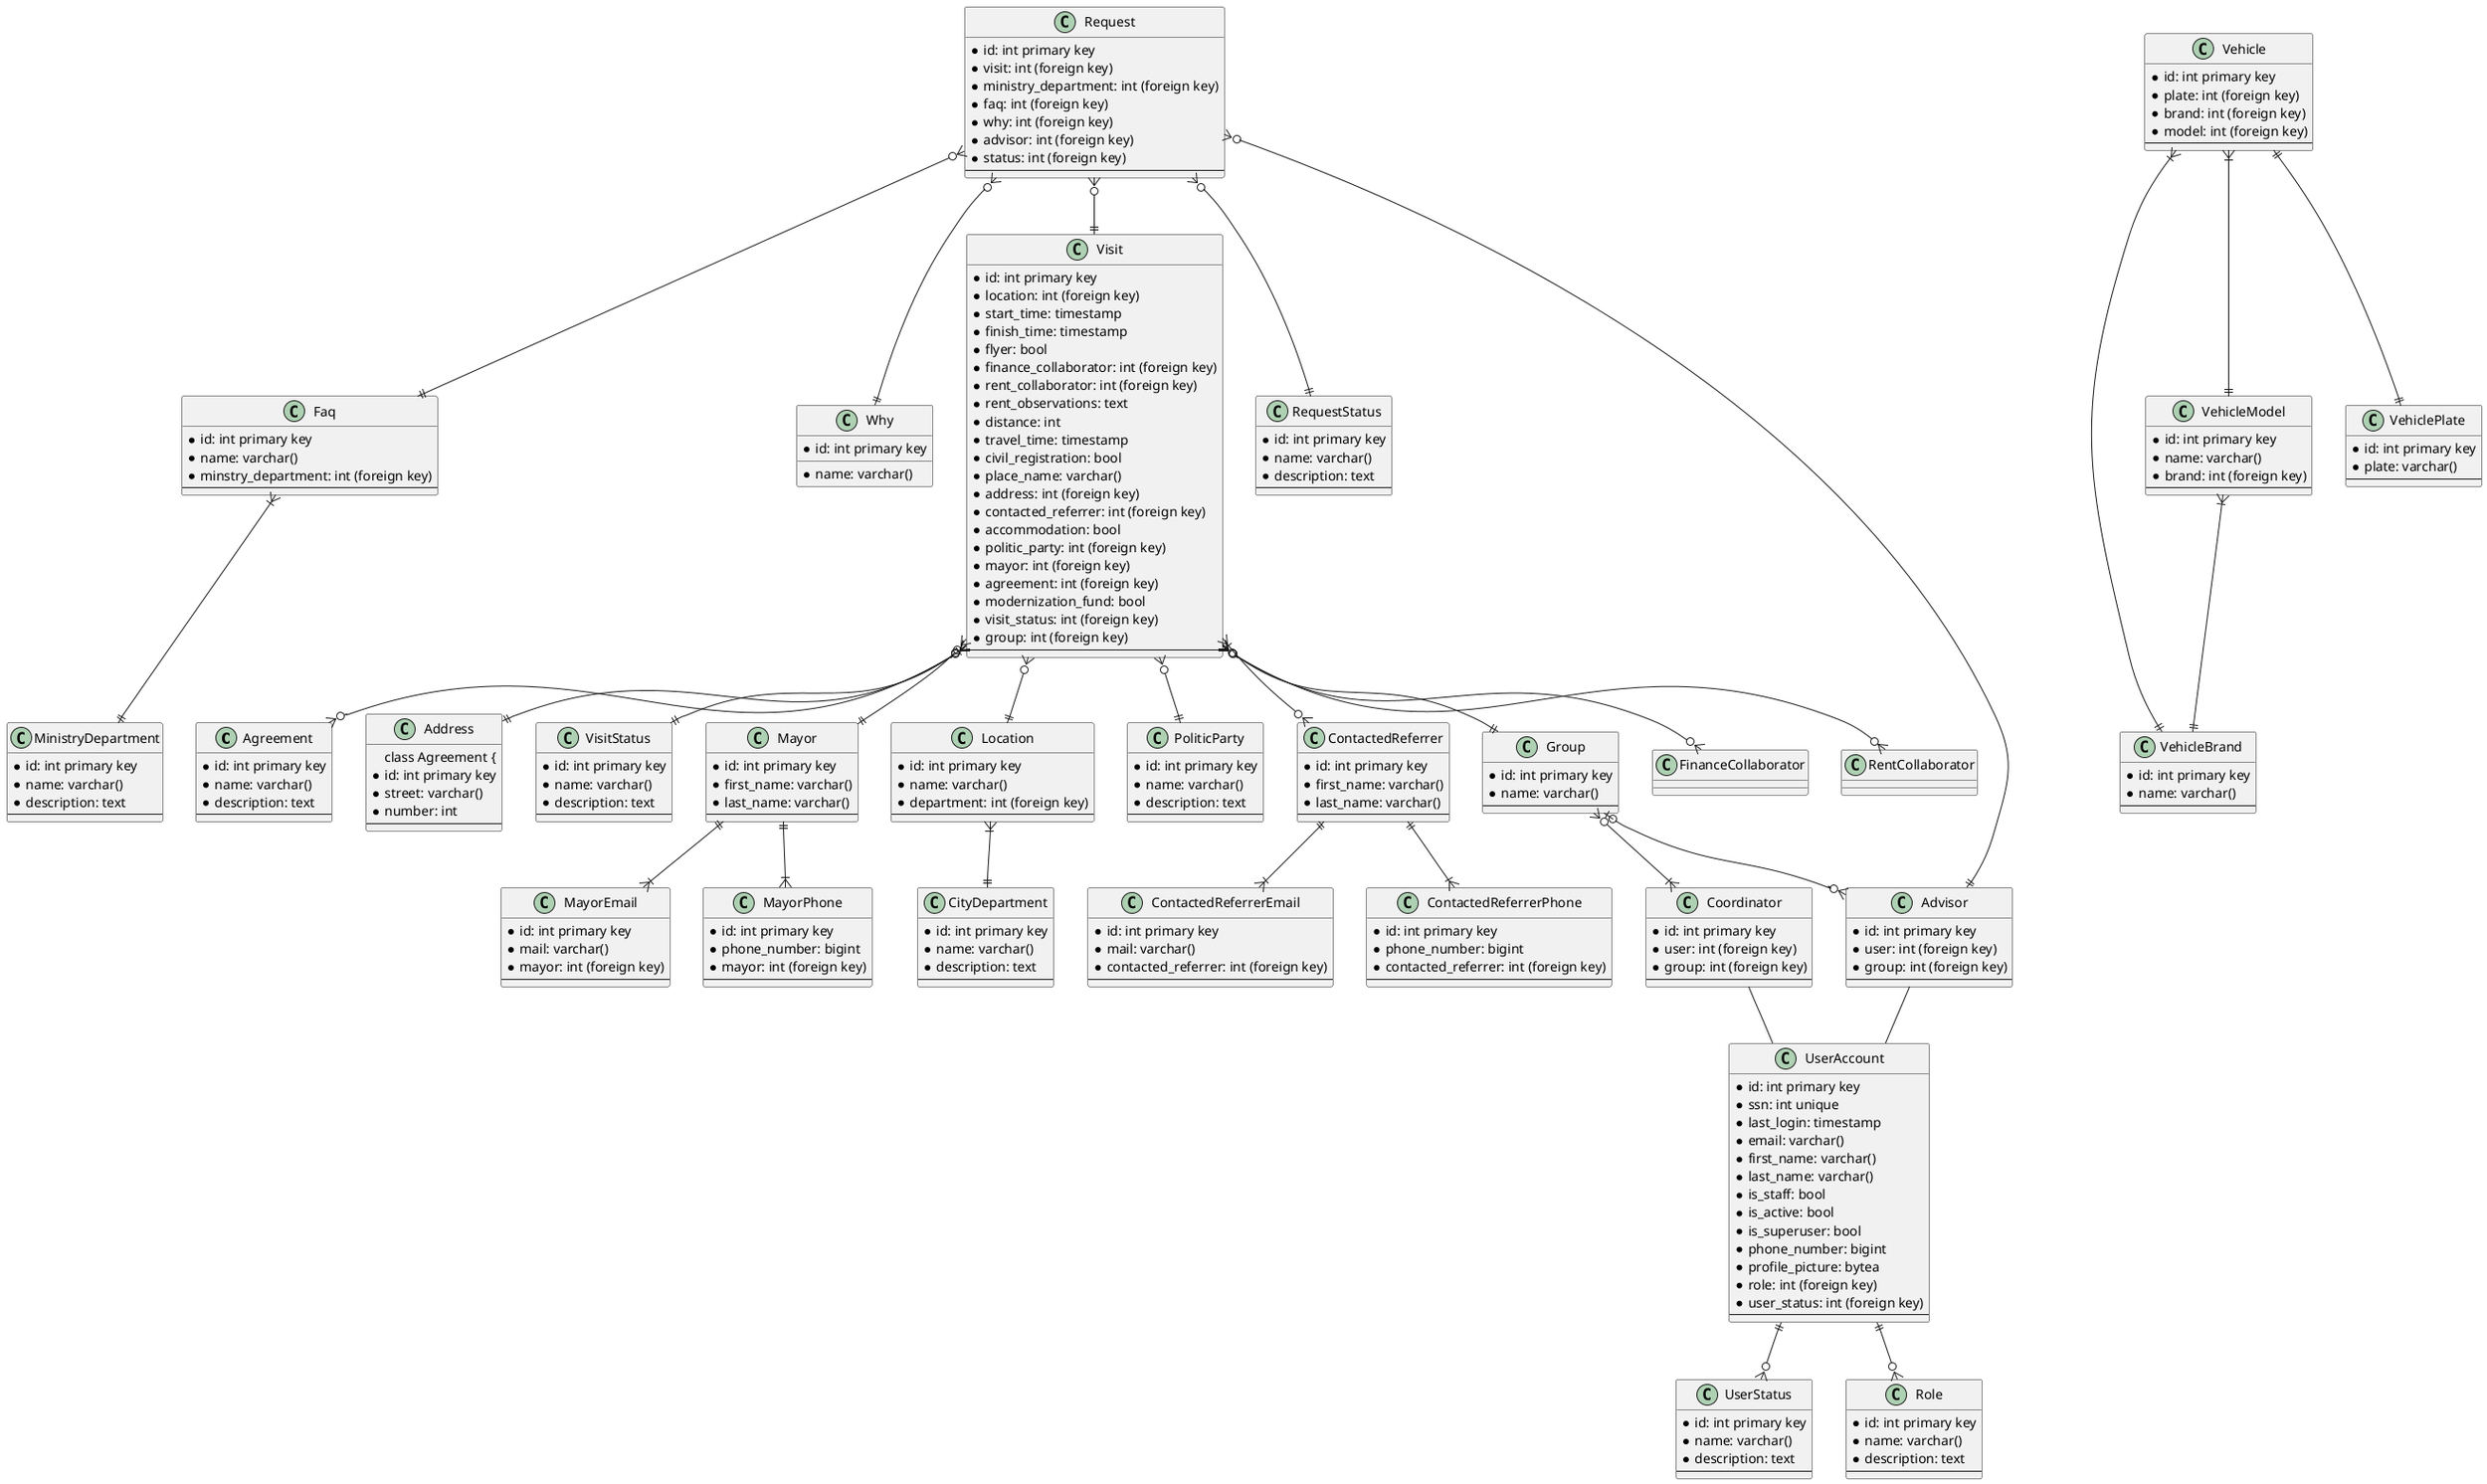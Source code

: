 @startuml ER

class Agreement {
    * id: int primary key
    * name: varchar()
    * description: text
    --
}

class CityDepartment {
    * id: int primary key
    * name: varchar()
    * description: text
    --
}

class MinistryDepartment {
    * id: int primary key
    * name: varchar()
    * description: text
    --
}

class Address {
    class Agreement {
    * id: int primary key
    * street: varchar()
    * number: int
    --
}

class UserStatus {
    * id: int primary key
    * name: varchar()
    * description: text
    --
}

class VisitStatus {
    * id: int primary key
    * name: varchar()
    * description: text
    --
}

class Faq {
    * id: int primary key
    * name: varchar()
    * minstry_department: int (foreign key)
    --
}

class Why {
    * id: int primary key
    * name: varchar()
}

class Mayor {
    * id: int primary key
    * first_name: varchar()
    * last_name: varchar()
    --
}

class Location {
    * id: int primary key
    * name: varchar()
    * department: int (foreign key)
    --
}

class VehicleBrand {
    * id: int primary key
    * name: varchar()
    --
}

class VehicleModel {
    * id: int primary key
    * name: varchar()
    * brand: int (foreign key)
    --
}

class VehiclePlate {
    * id: int primary key
    * plate: varchar()
    --
}

class Vehicle {
    * id: int primary key
    * plate: int (foreign key)
    * brand: int (foreign key)
    * model: int (foreign key)
    --
}

class PoliticParty {
    * id: int primary key
    * name: varchar()
    * description: text
    --
}

class Role {
    * id: int primary key
    * name: varchar()
    * description: text
    --
}

class ContactedReferrer {
    * id: int primary key
    * first_name: varchar()
    * last_name: varchar()
    --
}

class UserAccount {
    * id: int primary key
    * ssn: int unique
    * last_login: timestamp
    * email: varchar()
    * first_name: varchar()
    * last_name: varchar()
    * is_staff: bool
    * is_active: bool
    * is_superuser: bool
    * phone_number: bigint
    * profile_picture: bytea
    * role: int (foreign key)
    * user_status: int (foreign key)
    --
}

class Group {
    * id: int primary key
    * name: varchar()
    --
}

class Visit {
    * id: int primary key
    * location: int (foreign key)
    * start_time: timestamp
    * finish_time: timestamp
    * flyer: bool
    * finance_collaborator: int (foreign key)
    * rent_collaborator: int (foreign key)
    * rent_observations: text
    * distance: int
    * travel_time: timestamp
    * civil_registration: bool
    * place_name: varchar()
    * address: int (foreign key)
    * contacted_referrer: int (foreign key)
    * accommodation: bool
    * politic_party: int (foreign key)
    * mayor: int (foreign key)
    * agreement: int (foreign key)
    * modernization_fund: bool
    * visit_status: int (foreign key)
    * group: int (foreign key)
    --
}

class RequestStatus {
    * id: int primary key
    * name: varchar()
    * description: text
    --
}

class Coordinator {
    * id: int primary key
    * user: int (foreign key)
    * group: int (foreign key)
    --
}

class Advisor {
    * id: int primary key
    * user: int (foreign key)
    * group: int (foreign key)
    --
}

class Request {
    * id: int primary key
    * visit: int (foreign key)
    * ministry_department: int (foreign key)
    * faq: int (foreign key)
    * why: int (foreign key)
    * advisor: int (foreign key)
    * status: int (foreign key)
    --
}

class ContactedReferrerEmail {
    * id: int primary key
    * mail: varchar()
    * contacted_referrer: int (foreign key)
    --
}

class ContactedReferrerPhone {
    * id: int primary key
    * phone_number: bigint
    * contacted_referrer: int (foreign key)
    --
}

class MayorEmail {
    * id: int primary key
    * mail: varchar()
    * mayor: int (foreign key)
    --
}

class MayorPhone {
    * id: int primary key
    * phone_number: bigint
    * mayor: int (foreign key)
    --
}



UserAccount ||--o{ UserStatus
UserAccount ||--o{ Role

Location }|--|| CityDepartment

Advisor -- UserAccount
Coordinator -- UserAccount

Group |o--o{ Advisor
Group }o--|{ Coordinator

Visit }o--|| Location
Visit }o--o{ FinanceCollaborator
Visit }o--o{ RentCollaborator
Visit }|--|| Address
Visit }|--o{ ContactedReferrer
Visit }o--|| PoliticParty 
Visit }o--|| Mayor
Visit }o--|| VisitStatus
Visit }o--|| Group
Visit }o--o{ Agreement

Request }o--|| Visit
Request }o--|| Faq
Request }o--|| Why
Request }o--|| Advisor
Request }o--|| RequestStatus

Faq }|--|| MinistryDepartment

Vehicle }|--|| VehicleBrand
Vehicle }|--|| VehicleModel
Vehicle ||--|| VehiclePlate
VehicleModel }|--|| VehicleBrand

Mayor ||--|{ MayorEmail
Mayor ||--|{ MayorPhone

ContactedReferrer ||--|{ ContactedReferrerEmail
ContactedReferrer ||--|{ ContactedReferrerPhone

@enduml
